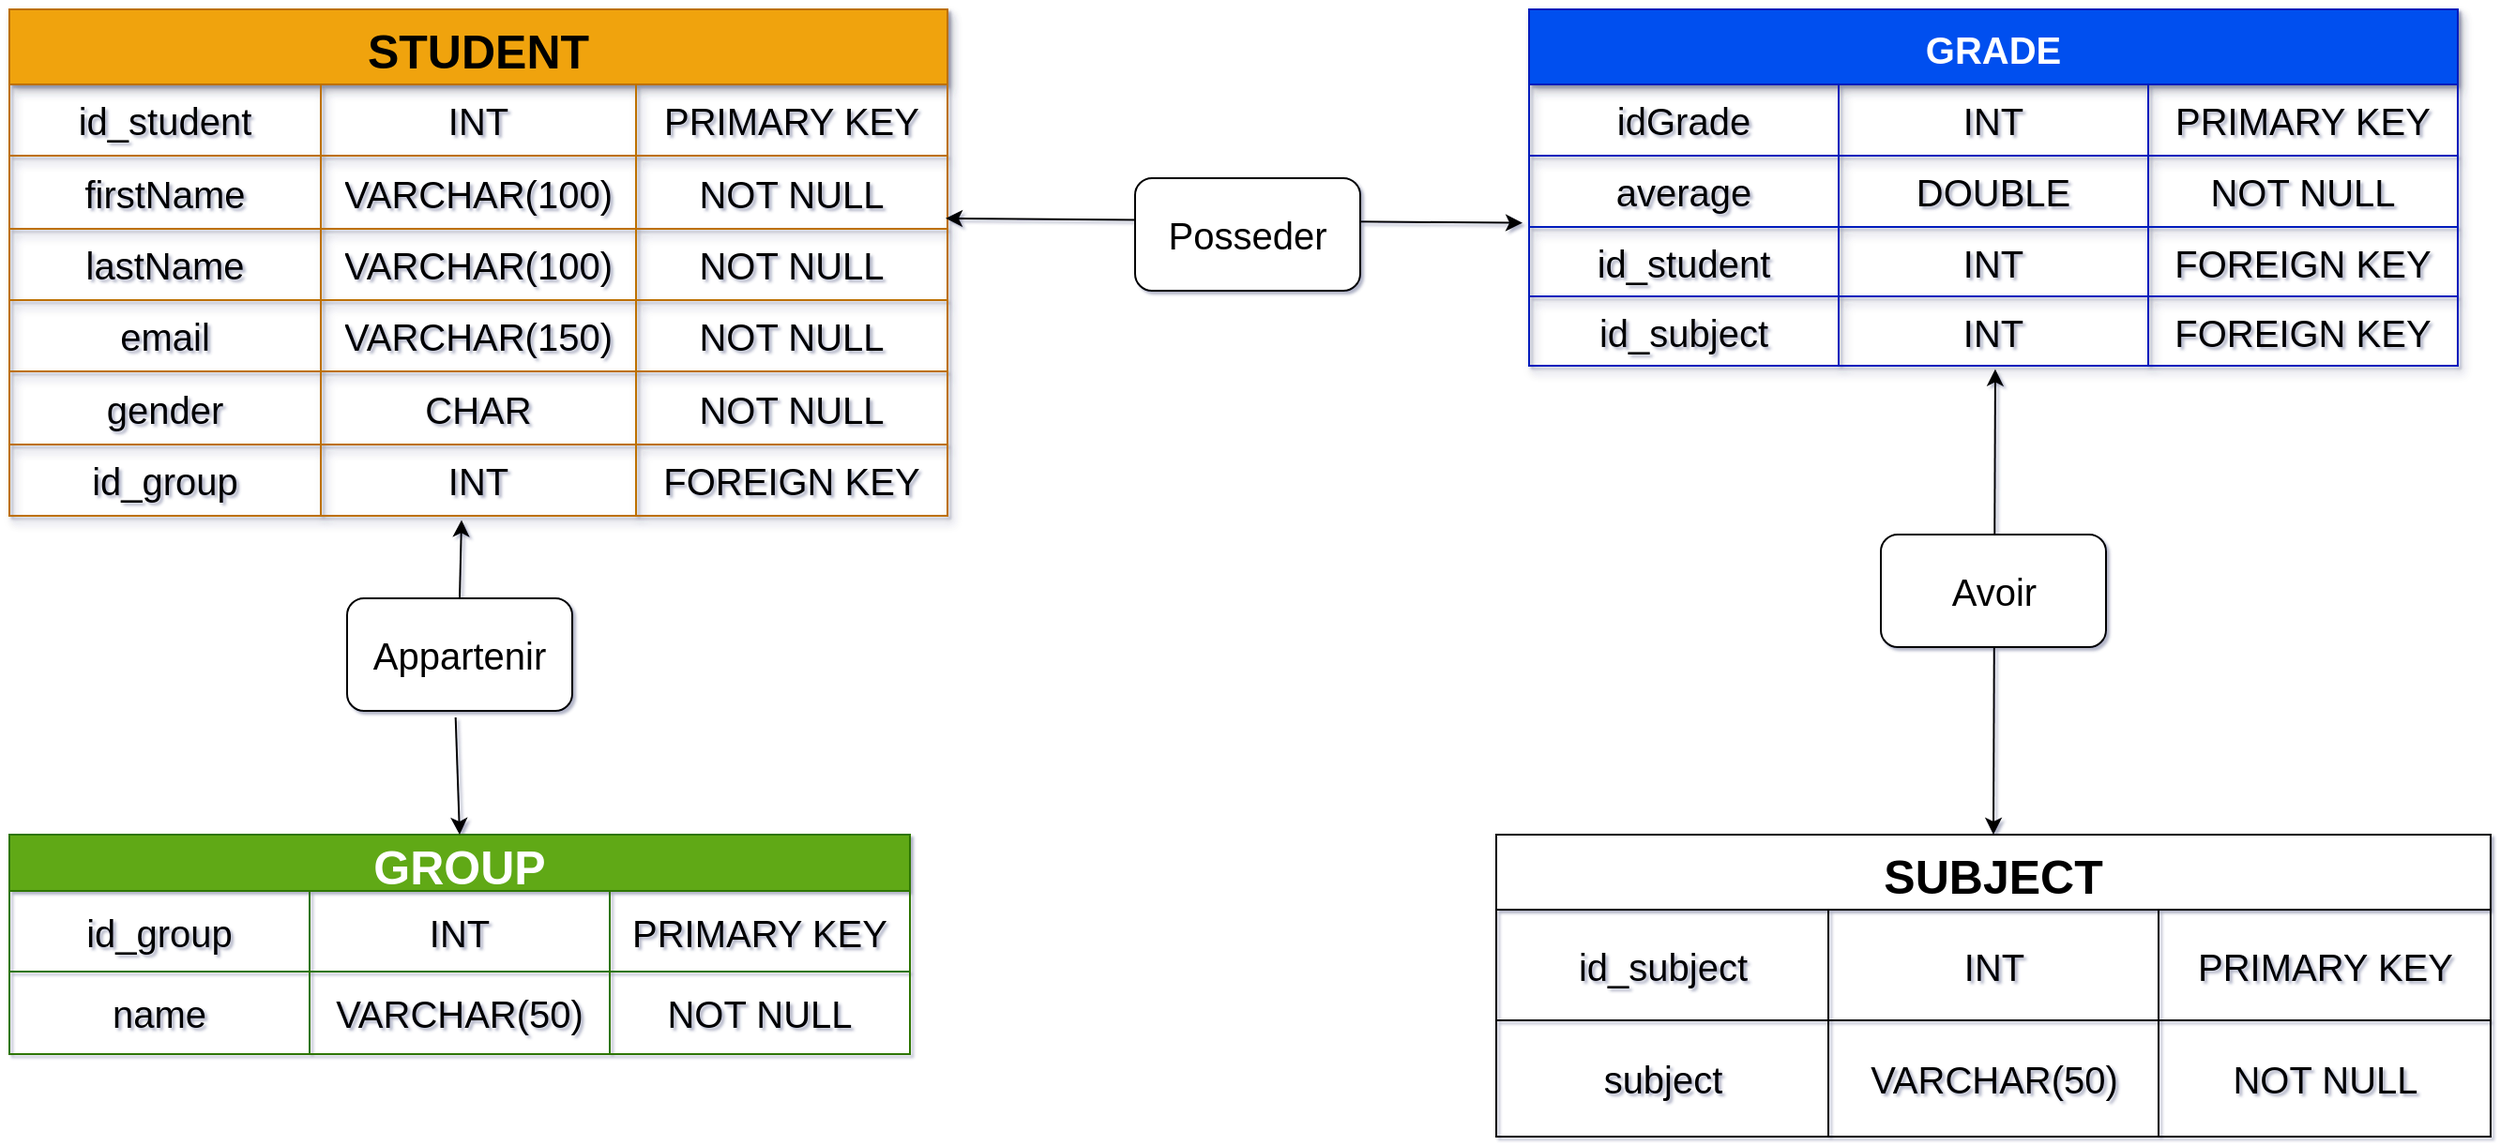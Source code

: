<mxfile>
    <diagram id="IDriUK0oMpXel3kUp1U5" name="Page-1">
        <mxGraphModel dx="1374" dy="823" grid="1" gridSize="10" guides="1" tooltips="1" connect="1" arrows="1" fold="1" page="1" pageScale="1" pageWidth="1169" pageHeight="827" background="#ffffff" math="0" shadow="1">
            <root>
                <mxCell id="0"/>
                <mxCell id="1" parent="0"/>
                <mxCell id="35" value="STUDENT" style="shape=table;startSize=40;container=1;collapsible=0;childLayout=tableLayout;fontStyle=1;align=center;pointerEvents=1;shadow=1;fontSize=25;fillColor=#f0a30a;fontColor=#000000;strokeColor=#BD7000;gradientColor=none;swimlaneFillColor=none;rounded=0;" parent="1" vertex="1">
                    <mxGeometry x="40" y="40" width="500" height="270" as="geometry"/>
                </mxCell>
                <mxCell id="36" value="" style="shape=partialRectangle;html=1;whiteSpace=wrap;collapsible=0;dropTarget=0;pointerEvents=0;fillColor=none;top=0;left=0;bottom=0;right=0;points=[[0,0.5],[1,0.5]];portConstraint=eastwest;shadow=1;fontSize=20;rounded=0;" parent="35" vertex="1">
                    <mxGeometry y="40" width="500" height="38" as="geometry"/>
                </mxCell>
                <mxCell id="37" value="id_student" style="shape=partialRectangle;html=1;whiteSpace=wrap;connectable=0;fillColor=none;top=0;left=0;bottom=0;right=0;overflow=hidden;pointerEvents=1;shadow=1;fontSize=20;rounded=0;" parent="36" vertex="1">
                    <mxGeometry width="166" height="38" as="geometry">
                        <mxRectangle width="166" height="38" as="alternateBounds"/>
                    </mxGeometry>
                </mxCell>
                <mxCell id="38" value="INT" style="shape=partialRectangle;html=1;whiteSpace=wrap;connectable=0;fillColor=none;top=0;left=0;bottom=0;right=0;overflow=hidden;pointerEvents=1;shadow=1;fontSize=20;rounded=0;" parent="36" vertex="1">
                    <mxGeometry x="166" width="168" height="38" as="geometry">
                        <mxRectangle width="168" height="38" as="alternateBounds"/>
                    </mxGeometry>
                </mxCell>
                <mxCell id="39" value="PRIMARY KEY" style="shape=partialRectangle;html=1;whiteSpace=wrap;connectable=0;fillColor=none;top=0;left=0;bottom=0;right=0;overflow=hidden;pointerEvents=1;shadow=1;fontSize=20;rounded=0;" parent="36" vertex="1">
                    <mxGeometry x="334" width="166" height="38" as="geometry">
                        <mxRectangle width="166" height="38" as="alternateBounds"/>
                    </mxGeometry>
                </mxCell>
                <mxCell id="40" value="" style="shape=partialRectangle;html=1;whiteSpace=wrap;collapsible=0;dropTarget=0;pointerEvents=0;fillColor=none;top=0;left=0;bottom=0;right=0;points=[[0,0.5],[1,0.5]];portConstraint=eastwest;shadow=1;fontSize=20;rounded=0;" parent="35" vertex="1">
                    <mxGeometry y="78" width="500" height="39" as="geometry"/>
                </mxCell>
                <mxCell id="41" value="firstName" style="shape=partialRectangle;html=1;whiteSpace=wrap;connectable=0;fillColor=none;top=0;left=0;bottom=0;right=0;overflow=hidden;pointerEvents=1;shadow=1;fontSize=20;rounded=0;" parent="40" vertex="1">
                    <mxGeometry width="166" height="39" as="geometry">
                        <mxRectangle width="166" height="39" as="alternateBounds"/>
                    </mxGeometry>
                </mxCell>
                <mxCell id="42" value="VARCHAR(100)" style="shape=partialRectangle;html=1;whiteSpace=wrap;connectable=0;fillColor=none;top=0;left=0;bottom=0;right=0;overflow=hidden;pointerEvents=1;shadow=1;fontSize=20;rounded=0;" parent="40" vertex="1">
                    <mxGeometry x="166" width="168" height="39" as="geometry">
                        <mxRectangle width="168" height="39" as="alternateBounds"/>
                    </mxGeometry>
                </mxCell>
                <mxCell id="43" value="NOT NULL" style="shape=partialRectangle;html=1;whiteSpace=wrap;connectable=0;fillColor=none;top=0;left=0;bottom=0;right=0;overflow=hidden;pointerEvents=1;shadow=1;fontSize=20;rounded=0;" parent="40" vertex="1">
                    <mxGeometry x="334" width="166" height="39" as="geometry">
                        <mxRectangle width="166" height="39" as="alternateBounds"/>
                    </mxGeometry>
                </mxCell>
                <mxCell id="44" value="" style="shape=partialRectangle;html=1;whiteSpace=wrap;collapsible=0;dropTarget=0;pointerEvents=0;fillColor=none;top=0;left=0;bottom=0;right=0;points=[[0,0.5],[1,0.5]];portConstraint=eastwest;shadow=1;fontSize=20;rounded=0;" parent="35" vertex="1">
                    <mxGeometry y="117" width="500" height="38" as="geometry"/>
                </mxCell>
                <mxCell id="45" value="lastName" style="shape=partialRectangle;html=1;whiteSpace=wrap;connectable=0;fillColor=none;top=0;left=0;bottom=0;right=0;overflow=hidden;pointerEvents=1;shadow=1;fontSize=20;rounded=0;" parent="44" vertex="1">
                    <mxGeometry width="166" height="38" as="geometry">
                        <mxRectangle width="166" height="38" as="alternateBounds"/>
                    </mxGeometry>
                </mxCell>
                <mxCell id="46" value="VARCHAR(100)" style="shape=partialRectangle;html=1;whiteSpace=wrap;connectable=0;fillColor=none;top=0;left=0;bottom=0;right=0;overflow=hidden;pointerEvents=1;shadow=1;fontSize=20;rounded=0;" parent="44" vertex="1">
                    <mxGeometry x="166" width="168" height="38" as="geometry">
                        <mxRectangle width="168" height="38" as="alternateBounds"/>
                    </mxGeometry>
                </mxCell>
                <mxCell id="47" value="NOT NULL" style="shape=partialRectangle;html=1;whiteSpace=wrap;connectable=0;fillColor=none;top=0;left=0;bottom=0;right=0;overflow=hidden;pointerEvents=1;shadow=1;fontSize=20;rounded=0;" parent="44" vertex="1">
                    <mxGeometry x="334" width="166" height="38" as="geometry">
                        <mxRectangle width="166" height="38" as="alternateBounds"/>
                    </mxGeometry>
                </mxCell>
                <mxCell id="48" style="shape=partialRectangle;html=1;whiteSpace=wrap;collapsible=0;dropTarget=0;pointerEvents=0;fillColor=none;top=0;left=0;bottom=0;right=0;points=[[0,0.5],[1,0.5]];portConstraint=eastwest;shadow=1;fontSize=20;rounded=0;" parent="35" vertex="1">
                    <mxGeometry y="155" width="500" height="38" as="geometry"/>
                </mxCell>
                <mxCell id="49" value="email" style="shape=partialRectangle;html=1;whiteSpace=wrap;connectable=0;fillColor=none;top=0;left=0;bottom=0;right=0;overflow=hidden;pointerEvents=1;shadow=1;fontSize=20;rounded=0;" parent="48" vertex="1">
                    <mxGeometry width="166" height="38" as="geometry">
                        <mxRectangle width="166" height="38" as="alternateBounds"/>
                    </mxGeometry>
                </mxCell>
                <mxCell id="50" value="VARCHAR(150)" style="shape=partialRectangle;html=1;whiteSpace=wrap;connectable=0;fillColor=none;top=0;left=0;bottom=0;right=0;overflow=hidden;pointerEvents=1;shadow=1;fontSize=20;rounded=0;" parent="48" vertex="1">
                    <mxGeometry x="166" width="168" height="38" as="geometry">
                        <mxRectangle width="168" height="38" as="alternateBounds"/>
                    </mxGeometry>
                </mxCell>
                <mxCell id="51" value="NOT NULL" style="shape=partialRectangle;html=1;whiteSpace=wrap;connectable=0;fillColor=none;top=0;left=0;bottom=0;right=0;overflow=hidden;pointerEvents=1;shadow=1;fontSize=20;rounded=0;" parent="48" vertex="1">
                    <mxGeometry x="334" width="166" height="38" as="geometry">
                        <mxRectangle width="166" height="38" as="alternateBounds"/>
                    </mxGeometry>
                </mxCell>
                <mxCell id="52" style="shape=partialRectangle;html=1;whiteSpace=wrap;collapsible=0;dropTarget=0;pointerEvents=0;fillColor=none;top=0;left=0;bottom=0;right=0;points=[[0,0.5],[1,0.5]];portConstraint=eastwest;shadow=1;fontSize=20;rounded=0;" parent="35" vertex="1">
                    <mxGeometry y="193" width="500" height="39" as="geometry"/>
                </mxCell>
                <mxCell id="53" value="gender" style="shape=partialRectangle;html=1;whiteSpace=wrap;connectable=0;fillColor=none;top=0;left=0;bottom=0;right=0;overflow=hidden;pointerEvents=1;shadow=1;fontSize=20;rounded=0;" parent="52" vertex="1">
                    <mxGeometry width="166" height="39" as="geometry">
                        <mxRectangle width="166" height="39" as="alternateBounds"/>
                    </mxGeometry>
                </mxCell>
                <mxCell id="54" value="CHAR" style="shape=partialRectangle;html=1;whiteSpace=wrap;connectable=0;fillColor=none;top=0;left=0;bottom=0;right=0;overflow=hidden;pointerEvents=1;shadow=1;fontSize=20;rounded=0;" parent="52" vertex="1">
                    <mxGeometry x="166" width="168" height="39" as="geometry">
                        <mxRectangle width="168" height="39" as="alternateBounds"/>
                    </mxGeometry>
                </mxCell>
                <mxCell id="55" value="NOT NULL" style="shape=partialRectangle;html=1;whiteSpace=wrap;connectable=0;fillColor=none;top=0;left=0;bottom=0;right=0;overflow=hidden;pointerEvents=1;shadow=1;fontSize=20;rounded=0;" parent="52" vertex="1">
                    <mxGeometry x="334" width="166" height="39" as="geometry">
                        <mxRectangle width="166" height="39" as="alternateBounds"/>
                    </mxGeometry>
                </mxCell>
                <mxCell id="73" style="shape=partialRectangle;html=1;whiteSpace=wrap;collapsible=0;dropTarget=0;pointerEvents=0;fillColor=none;top=0;left=0;bottom=0;right=0;points=[[0,0.5],[1,0.5]];portConstraint=eastwest;shadow=1;fontSize=20;rounded=0;" parent="35" vertex="1">
                    <mxGeometry y="232" width="500" height="38" as="geometry"/>
                </mxCell>
                <mxCell id="74" value="id_group" style="shape=partialRectangle;html=1;whiteSpace=wrap;connectable=0;fillColor=none;top=0;left=0;bottom=0;right=0;overflow=hidden;pointerEvents=1;shadow=1;fontSize=20;rounded=0;" parent="73" vertex="1">
                    <mxGeometry width="166" height="38" as="geometry">
                        <mxRectangle width="166" height="38" as="alternateBounds"/>
                    </mxGeometry>
                </mxCell>
                <mxCell id="75" value="INT" style="shape=partialRectangle;html=1;whiteSpace=wrap;connectable=0;fillColor=none;top=0;left=0;bottom=0;right=0;overflow=hidden;pointerEvents=1;shadow=1;fontSize=20;rounded=0;" parent="73" vertex="1">
                    <mxGeometry x="166" width="168" height="38" as="geometry">
                        <mxRectangle width="168" height="38" as="alternateBounds"/>
                    </mxGeometry>
                </mxCell>
                <mxCell id="76" value="FOREIGN KEY" style="shape=partialRectangle;html=1;whiteSpace=wrap;connectable=0;fillColor=none;top=0;left=0;bottom=0;right=0;overflow=hidden;pointerEvents=1;shadow=1;fontSize=20;rounded=0;" parent="73" vertex="1">
                    <mxGeometry x="334" width="166" height="38" as="geometry">
                        <mxRectangle width="166" height="38" as="alternateBounds"/>
                    </mxGeometry>
                </mxCell>
                <mxCell id="56" value="GRADE" style="shape=table;startSize=40;container=1;collapsible=0;childLayout=tableLayout;fontStyle=1;align=center;pointerEvents=1;shadow=1;fontSize=20;fillColor=#0050ef;fontColor=#ffffff;strokeColor=#001DBC;rounded=0;" parent="1" vertex="1">
                    <mxGeometry x="850" y="40" width="495" height="190" as="geometry"/>
                </mxCell>
                <mxCell id="57" value="" style="shape=partialRectangle;html=1;whiteSpace=wrap;collapsible=0;dropTarget=0;pointerEvents=0;fillColor=none;top=0;left=0;bottom=0;right=0;points=[[0,0.5],[1,0.5]];portConstraint=eastwest;shadow=1;fontSize=20;rounded=0;" parent="56" vertex="1">
                    <mxGeometry y="40" width="495" height="38" as="geometry"/>
                </mxCell>
                <mxCell id="58" value="idGrade" style="shape=partialRectangle;html=1;whiteSpace=wrap;connectable=0;fillColor=none;top=0;left=0;bottom=0;right=0;overflow=hidden;pointerEvents=1;shadow=1;fontSize=20;rounded=0;" parent="57" vertex="1">
                    <mxGeometry width="165" height="38" as="geometry">
                        <mxRectangle width="165" height="38" as="alternateBounds"/>
                    </mxGeometry>
                </mxCell>
                <mxCell id="59" value="INT" style="shape=partialRectangle;html=1;whiteSpace=wrap;connectable=0;fillColor=none;top=0;left=0;bottom=0;right=0;overflow=hidden;pointerEvents=1;shadow=1;fontSize=20;rounded=0;" parent="57" vertex="1">
                    <mxGeometry x="165" width="165" height="38" as="geometry">
                        <mxRectangle width="165" height="38" as="alternateBounds"/>
                    </mxGeometry>
                </mxCell>
                <mxCell id="60" value="PRIMARY KEY" style="shape=partialRectangle;html=1;whiteSpace=wrap;connectable=0;fillColor=none;top=0;left=0;bottom=0;right=0;overflow=hidden;pointerEvents=1;shadow=1;fontSize=20;rounded=0;" parent="57" vertex="1">
                    <mxGeometry x="330" width="165" height="38" as="geometry">
                        <mxRectangle width="165" height="38" as="alternateBounds"/>
                    </mxGeometry>
                </mxCell>
                <mxCell id="65" value="" style="shape=partialRectangle;html=1;whiteSpace=wrap;collapsible=0;dropTarget=0;pointerEvents=0;fillColor=none;top=0;left=0;bottom=0;right=0;points=[[0,0.5],[1,0.5]];portConstraint=eastwest;shadow=1;fontSize=20;rounded=0;" parent="56" vertex="1">
                    <mxGeometry y="78" width="495" height="38" as="geometry"/>
                </mxCell>
                <mxCell id="66" value="average" style="shape=partialRectangle;html=1;whiteSpace=wrap;connectable=0;fillColor=none;top=0;left=0;bottom=0;right=0;overflow=hidden;pointerEvents=1;shadow=1;fontSize=20;rounded=0;" parent="65" vertex="1">
                    <mxGeometry width="165" height="38" as="geometry">
                        <mxRectangle width="165" height="38" as="alternateBounds"/>
                    </mxGeometry>
                </mxCell>
                <mxCell id="67" value="DOUBLE" style="shape=partialRectangle;html=1;whiteSpace=wrap;connectable=0;fillColor=none;top=0;left=0;bottom=0;right=0;overflow=hidden;pointerEvents=1;shadow=1;fontSize=20;rounded=0;" parent="65" vertex="1">
                    <mxGeometry x="165" width="165" height="38" as="geometry">
                        <mxRectangle width="165" height="38" as="alternateBounds"/>
                    </mxGeometry>
                </mxCell>
                <mxCell id="68" value="NOT NULL" style="shape=partialRectangle;html=1;whiteSpace=wrap;connectable=0;fillColor=none;top=0;left=0;bottom=0;right=0;overflow=hidden;pointerEvents=1;shadow=1;fontSize=20;rounded=0;" parent="65" vertex="1">
                    <mxGeometry x="330" width="165" height="38" as="geometry">
                        <mxRectangle width="165" height="38" as="alternateBounds"/>
                    </mxGeometry>
                </mxCell>
                <mxCell id="69" style="shape=partialRectangle;html=1;whiteSpace=wrap;collapsible=0;dropTarget=0;pointerEvents=0;fillColor=none;top=0;left=0;bottom=0;right=0;points=[[0,0.5],[1,0.5]];portConstraint=eastwest;shadow=1;fontSize=20;rounded=0;" parent="56" vertex="1">
                    <mxGeometry y="116" width="495" height="37" as="geometry"/>
                </mxCell>
                <mxCell id="70" value="id_student" style="shape=partialRectangle;html=1;whiteSpace=wrap;connectable=0;fillColor=none;top=0;left=0;bottom=0;right=0;overflow=hidden;pointerEvents=1;shadow=1;fontSize=20;rounded=0;" parent="69" vertex="1">
                    <mxGeometry width="165" height="37" as="geometry">
                        <mxRectangle width="165" height="37" as="alternateBounds"/>
                    </mxGeometry>
                </mxCell>
                <mxCell id="71" value="INT" style="shape=partialRectangle;html=1;whiteSpace=wrap;connectable=0;fillColor=none;top=0;left=0;bottom=0;right=0;overflow=hidden;pointerEvents=1;shadow=1;fontSize=20;rounded=0;" parent="69" vertex="1">
                    <mxGeometry x="165" width="165" height="37" as="geometry">
                        <mxRectangle width="165" height="37" as="alternateBounds"/>
                    </mxGeometry>
                </mxCell>
                <mxCell id="72" value="FOREIGN KEY" style="shape=partialRectangle;html=1;whiteSpace=wrap;connectable=0;fillColor=none;top=0;left=0;bottom=0;right=0;overflow=hidden;pointerEvents=1;shadow=1;fontSize=20;rounded=0;" parent="69" vertex="1">
                    <mxGeometry x="330" width="165" height="37" as="geometry">
                        <mxRectangle width="165" height="37" as="alternateBounds"/>
                    </mxGeometry>
                </mxCell>
                <mxCell id="109" style="shape=partialRectangle;html=1;whiteSpace=wrap;collapsible=0;dropTarget=0;pointerEvents=0;fillColor=none;top=0;left=0;bottom=0;right=0;points=[[0,0.5],[1,0.5]];portConstraint=eastwest;shadow=1;fontSize=20;rounded=0;" vertex="1" parent="56">
                    <mxGeometry y="153" width="495" height="37" as="geometry"/>
                </mxCell>
                <mxCell id="110" value="id_subject" style="shape=partialRectangle;html=1;whiteSpace=wrap;connectable=0;fillColor=none;top=0;left=0;bottom=0;right=0;overflow=hidden;pointerEvents=1;shadow=1;fontSize=20;rounded=0;" vertex="1" parent="109">
                    <mxGeometry width="165" height="37" as="geometry">
                        <mxRectangle width="165" height="37" as="alternateBounds"/>
                    </mxGeometry>
                </mxCell>
                <mxCell id="111" value="INT" style="shape=partialRectangle;html=1;whiteSpace=wrap;connectable=0;fillColor=none;top=0;left=0;bottom=0;right=0;overflow=hidden;pointerEvents=1;shadow=1;fontSize=20;rounded=0;" vertex="1" parent="109">
                    <mxGeometry x="165" width="165" height="37" as="geometry">
                        <mxRectangle width="165" height="37" as="alternateBounds"/>
                    </mxGeometry>
                </mxCell>
                <mxCell id="112" value="FOREIGN KEY" style="shape=partialRectangle;html=1;whiteSpace=wrap;connectable=0;fillColor=none;top=0;left=0;bottom=0;right=0;overflow=hidden;pointerEvents=1;shadow=1;fontSize=20;rounded=0;" vertex="1" parent="109">
                    <mxGeometry x="330" width="165" height="37" as="geometry">
                        <mxRectangle width="165" height="37" as="alternateBounds"/>
                    </mxGeometry>
                </mxCell>
                <mxCell id="82" value="GROUP" style="shape=table;startSize=30;container=1;collapsible=0;childLayout=tableLayout;fontStyle=1;align=center;pointerEvents=1;fontSize=25;fillColor=#60a917;fontColor=#ffffff;strokeColor=#2D7600;" parent="1" vertex="1">
                    <mxGeometry x="40" y="480" width="480" height="117" as="geometry"/>
                </mxCell>
                <mxCell id="83" value="" style="shape=partialRectangle;html=1;whiteSpace=wrap;collapsible=0;dropTarget=0;pointerEvents=0;fillColor=none;top=0;left=0;bottom=0;right=0;points=[[0,0.5],[1,0.5]];portConstraint=eastwest;fontSize=15;" parent="82" vertex="1">
                    <mxGeometry y="30" width="480" height="43" as="geometry"/>
                </mxCell>
                <mxCell id="84" value="&lt;font style=&quot;font-size: 20px&quot;&gt;id_group&lt;/font&gt;" style="shape=partialRectangle;html=1;whiteSpace=wrap;connectable=0;fillColor=none;top=0;left=0;bottom=0;right=0;overflow=hidden;pointerEvents=1;fontSize=20;" parent="83" vertex="1">
                    <mxGeometry width="160" height="43" as="geometry">
                        <mxRectangle width="160" height="43" as="alternateBounds"/>
                    </mxGeometry>
                </mxCell>
                <mxCell id="85" value="INT" style="shape=partialRectangle;html=1;whiteSpace=wrap;connectable=0;fillColor=none;top=0;left=0;bottom=0;right=0;overflow=hidden;pointerEvents=1;fontSize=20;" parent="83" vertex="1">
                    <mxGeometry x="160" width="160" height="43" as="geometry">
                        <mxRectangle width="160" height="43" as="alternateBounds"/>
                    </mxGeometry>
                </mxCell>
                <mxCell id="86" value="PRIMARY KEY" style="shape=partialRectangle;html=1;whiteSpace=wrap;connectable=0;fillColor=none;top=0;left=0;bottom=0;right=0;overflow=hidden;pointerEvents=1;fontSize=20;" parent="83" vertex="1">
                    <mxGeometry x="320" width="160" height="43" as="geometry">
                        <mxRectangle width="160" height="43" as="alternateBounds"/>
                    </mxGeometry>
                </mxCell>
                <mxCell id="87" value="" style="shape=partialRectangle;html=1;whiteSpace=wrap;collapsible=0;dropTarget=0;pointerEvents=0;fillColor=none;top=0;left=0;bottom=0;right=0;points=[[0,0.5],[1,0.5]];portConstraint=eastwest;" parent="82" vertex="1">
                    <mxGeometry y="73" width="480" height="44" as="geometry"/>
                </mxCell>
                <mxCell id="88" value="name" style="shape=partialRectangle;html=1;whiteSpace=wrap;connectable=0;fillColor=none;top=0;left=0;bottom=0;right=0;overflow=hidden;pointerEvents=1;fontSize=20;" parent="87" vertex="1">
                    <mxGeometry width="160" height="44" as="geometry">
                        <mxRectangle width="160" height="44" as="alternateBounds"/>
                    </mxGeometry>
                </mxCell>
                <mxCell id="89" value="VARCHAR(50)" style="shape=partialRectangle;html=1;whiteSpace=wrap;connectable=0;fillColor=none;top=0;left=0;bottom=0;right=0;overflow=hidden;pointerEvents=1;fontSize=20;" parent="87" vertex="1">
                    <mxGeometry x="160" width="160" height="44" as="geometry">
                        <mxRectangle width="160" height="44" as="alternateBounds"/>
                    </mxGeometry>
                </mxCell>
                <mxCell id="90" value="NOT NULL" style="shape=partialRectangle;html=1;whiteSpace=wrap;connectable=0;fillColor=none;top=0;left=0;bottom=0;right=0;overflow=hidden;pointerEvents=1;fontSize=20;" parent="87" vertex="1">
                    <mxGeometry x="320" width="160" height="44" as="geometry">
                        <mxRectangle width="160" height="44" as="alternateBounds"/>
                    </mxGeometry>
                </mxCell>
                <mxCell id="96" value="SUBJECT" style="shape=table;startSize=40;container=1;collapsible=0;childLayout=tableLayout;fontStyle=1;align=center;pointerEvents=1;fontSize=25;" vertex="1" parent="1">
                    <mxGeometry x="832.5" y="480" width="530" height="161" as="geometry"/>
                </mxCell>
                <mxCell id="97" value="" style="shape=partialRectangle;html=1;whiteSpace=wrap;collapsible=0;dropTarget=0;pointerEvents=0;fillColor=none;top=0;left=0;bottom=0;right=0;points=[[0,0.5],[1,0.5]];portConstraint=eastwest;" vertex="1" parent="96">
                    <mxGeometry y="40" width="530" height="59" as="geometry"/>
                </mxCell>
                <mxCell id="98" value="id_subject" style="shape=partialRectangle;html=1;whiteSpace=wrap;connectable=0;fillColor=none;top=0;left=0;bottom=0;right=0;overflow=hidden;pointerEvents=1;fontSize=20;" vertex="1" parent="97">
                    <mxGeometry width="177" height="59" as="geometry">
                        <mxRectangle width="177" height="59" as="alternateBounds"/>
                    </mxGeometry>
                </mxCell>
                <mxCell id="99" value="INT" style="shape=partialRectangle;html=1;whiteSpace=wrap;connectable=0;fillColor=none;top=0;left=0;bottom=0;right=0;overflow=hidden;pointerEvents=1;fontSize=20;" vertex="1" parent="97">
                    <mxGeometry x="177" width="176" height="59" as="geometry">
                        <mxRectangle width="176" height="59" as="alternateBounds"/>
                    </mxGeometry>
                </mxCell>
                <mxCell id="100" value="PRIMARY KEY" style="shape=partialRectangle;html=1;whiteSpace=wrap;connectable=0;fillColor=none;top=0;left=0;bottom=0;right=0;overflow=hidden;pointerEvents=1;fontSize=20;" vertex="1" parent="97">
                    <mxGeometry x="353" width="177" height="59" as="geometry">
                        <mxRectangle width="177" height="59" as="alternateBounds"/>
                    </mxGeometry>
                </mxCell>
                <mxCell id="101" value="" style="shape=partialRectangle;html=1;whiteSpace=wrap;collapsible=0;dropTarget=0;pointerEvents=0;fillColor=none;top=0;left=0;bottom=0;right=0;points=[[0,0.5],[1,0.5]];portConstraint=eastwest;" vertex="1" parent="96">
                    <mxGeometry y="99" width="530" height="62" as="geometry"/>
                </mxCell>
                <mxCell id="102" value="subject" style="shape=partialRectangle;html=1;whiteSpace=wrap;connectable=0;fillColor=none;top=0;left=0;bottom=0;right=0;overflow=hidden;pointerEvents=1;fontSize=20;" vertex="1" parent="101">
                    <mxGeometry width="177" height="62" as="geometry">
                        <mxRectangle width="177" height="62" as="alternateBounds"/>
                    </mxGeometry>
                </mxCell>
                <mxCell id="103" value="VARCHAR(50)" style="shape=partialRectangle;html=1;whiteSpace=wrap;connectable=0;fillColor=none;top=0;left=0;bottom=0;right=0;overflow=hidden;pointerEvents=1;fontSize=20;" vertex="1" parent="101">
                    <mxGeometry x="177" width="176" height="62" as="geometry">
                        <mxRectangle width="176" height="62" as="alternateBounds"/>
                    </mxGeometry>
                </mxCell>
                <mxCell id="104" value="NOT NULL" style="shape=partialRectangle;html=1;whiteSpace=wrap;connectable=0;fillColor=none;top=0;left=0;bottom=0;right=0;overflow=hidden;pointerEvents=1;fontSize=20;" vertex="1" parent="101">
                    <mxGeometry x="353" width="177" height="62" as="geometry">
                        <mxRectangle width="177" height="62" as="alternateBounds"/>
                    </mxGeometry>
                </mxCell>
                <mxCell id="114" value="" style="endArrow=classic;startArrow=none;html=1;fontSize=20;entryX=0.482;entryY=1.058;entryDx=0;entryDy=0;entryPerimeter=0;exitX=0.5;exitY=0;exitDx=0;exitDy=0;" edge="1" parent="1" source="113" target="73">
                    <mxGeometry width="50" height="50" relative="1" as="geometry">
                        <mxPoint x="670" y="450" as="sourcePoint"/>
                        <mxPoint x="720" y="400" as="targetPoint"/>
                    </mxGeometry>
                </mxCell>
                <mxCell id="115" value="" style="endArrow=classic;startArrow=classic;html=1;fontSize=20;entryX=0.502;entryY=1.049;entryDx=0;entryDy=0;entryPerimeter=0;exitX=0.5;exitY=0;exitDx=0;exitDy=0;" edge="1" parent="1" source="96" target="109">
                    <mxGeometry width="50" height="50" relative="1" as="geometry">
                        <mxPoint x="670" y="450" as="sourcePoint"/>
                        <mxPoint x="720" y="400" as="targetPoint"/>
                    </mxGeometry>
                </mxCell>
                <mxCell id="116" value="Avoir" style="rounded=1;whiteSpace=wrap;html=1;fontSize=20;" vertex="1" parent="1">
                    <mxGeometry x="1037.5" y="320" width="120" height="60" as="geometry"/>
                </mxCell>
                <mxCell id="113" value="Appartenir" style="rounded=1;whiteSpace=wrap;html=1;fontSize=20;" vertex="1" parent="1">
                    <mxGeometry x="220" y="354" width="120" height="60" as="geometry"/>
                </mxCell>
                <mxCell id="117" value="" style="endArrow=none;startArrow=classic;html=1;fontSize=20;entryX=0.482;entryY=1.058;entryDx=0;entryDy=0;entryPerimeter=0;exitX=0.5;exitY=0;exitDx=0;exitDy=0;" edge="1" parent="1" source="82" target="113">
                    <mxGeometry width="50" height="50" relative="1" as="geometry">
                        <mxPoint x="280" y="480" as="sourcePoint"/>
                        <mxPoint x="281" y="312.204" as="targetPoint"/>
                    </mxGeometry>
                </mxCell>
                <mxCell id="118" value="" style="endArrow=classic;startArrow=classic;html=1;fontSize=20;entryX=-0.007;entryY=-0.059;entryDx=0;entryDy=0;entryPerimeter=0;exitX=0.998;exitY=0.857;exitDx=0;exitDy=0;exitPerimeter=0;" edge="1" parent="1" source="40" target="69">
                    <mxGeometry width="50" height="50" relative="1" as="geometry">
                        <mxPoint x="670" y="450" as="sourcePoint"/>
                        <mxPoint x="720" y="400" as="targetPoint"/>
                    </mxGeometry>
                </mxCell>
                <mxCell id="119" value="Posseder" style="rounded=1;whiteSpace=wrap;html=1;fontSize=20;" vertex="1" parent="1">
                    <mxGeometry x="640" y="130" width="120" height="60" as="geometry"/>
                </mxCell>
            </root>
        </mxGraphModel>
    </diagram>
</mxfile>